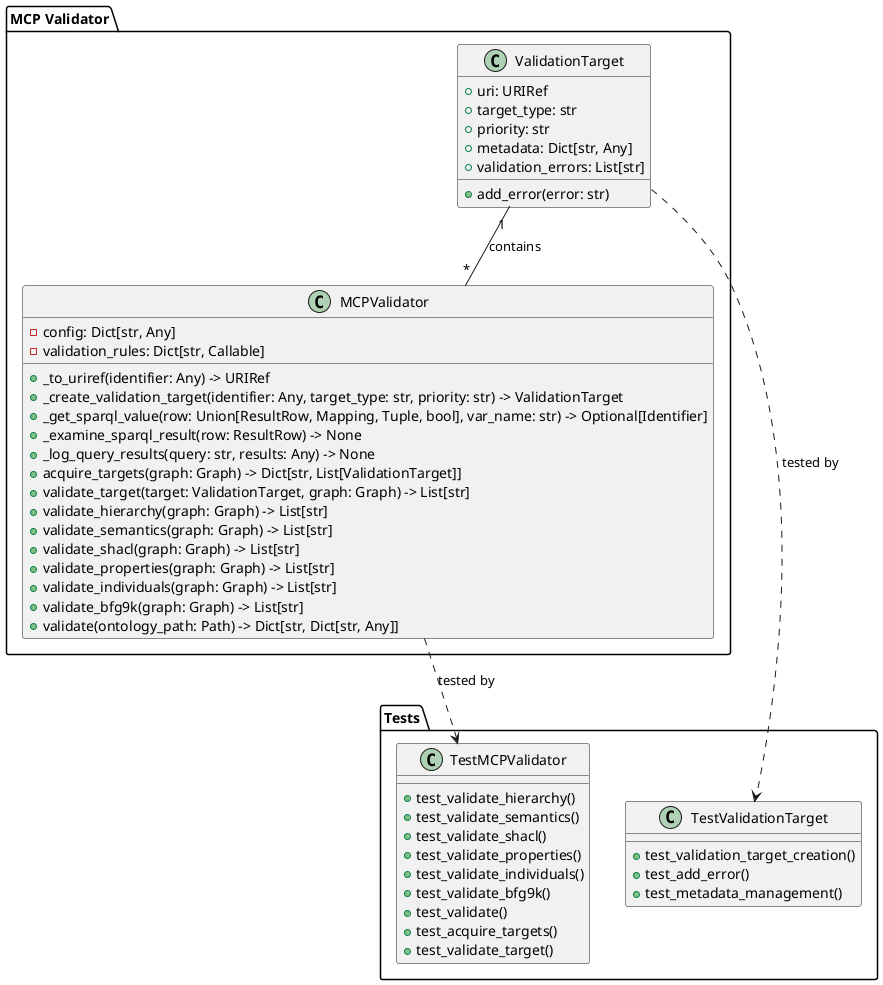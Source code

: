 @startuml MCPValidator Internal Structure

package "MCP Validator" {
    class ValidationTarget {
        +uri: URIRef
        +target_type: str
        +priority: str
        +metadata: Dict[str, Any]
        +validation_errors: List[str]
        +add_error(error: str)
    }

    class MCPValidator {
        -config: Dict[str, Any]
        -validation_rules: Dict[str, Callable]
        +_to_uriref(identifier: Any) -> URIRef
        +_create_validation_target(identifier: Any, target_type: str, priority: str) -> ValidationTarget
        +_get_sparql_value(row: Union[ResultRow, Mapping, Tuple, bool], var_name: str) -> Optional[Identifier]
        +_examine_sparql_result(row: ResultRow) -> None
        +_log_query_results(query: str, results: Any) -> None
        +acquire_targets(graph: Graph) -> Dict[str, List[ValidationTarget]]
        +validate_target(target: ValidationTarget, graph: Graph) -> List[str]
        +validate_hierarchy(graph: Graph) -> List[str]
        +validate_semantics(graph: Graph) -> List[str]
        +validate_shacl(graph: Graph) -> List[str]
        +validate_properties(graph: Graph) -> List[str]
        +validate_individuals(graph: Graph) -> List[str]
        +validate_bfg9k(graph: Graph) -> List[str]
        +validate(ontology_path: Path) -> Dict[str, Dict[str, Any]]
    }

    ValidationTarget "1" -- "*" MCPValidator : contains
}

package "Tests" {
    class TestMCPValidator {
        +test_validate_hierarchy()
        +test_validate_semantics()
        +test_validate_shacl()
        +test_validate_properties()
        +test_validate_individuals()
        +test_validate_bfg9k()
        +test_validate()
        +test_acquire_targets()
        +test_validate_target()
    }

    class TestValidationTarget {
        +test_validation_target_creation()
        +test_add_error()
        +test_metadata_management()
    }
}

MCPValidator ..> TestMCPValidator : tested by
ValidationTarget ..> TestValidationTarget : tested by

@enduml
